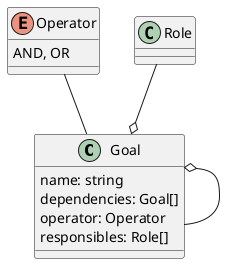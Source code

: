 @startuml

class Goal {
    name: string
    dependencies: Goal[]
    operator: Operator
    responsibles: Role[]
}

enum Operator {
    AND, OR
}

class Role

Goal  o-- Goal
Operator -- Goal
Role --o Goal

@enduml